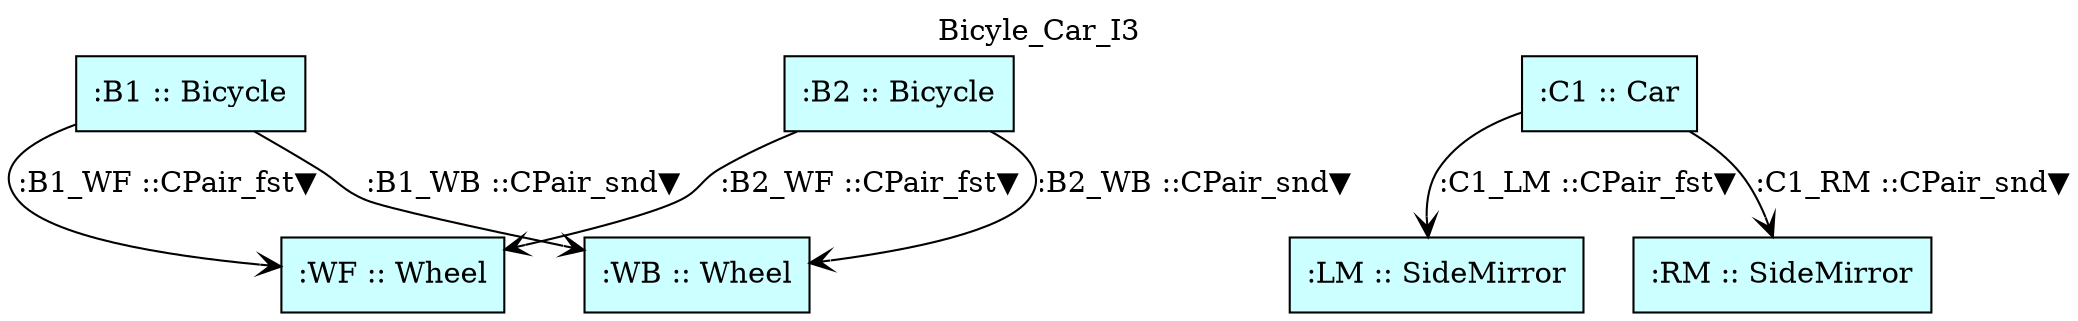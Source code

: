 digraph {graph[label=Bicyle_Car_I3,labelloc=tl,labelfontsize=12];
"B1"[shape=box,fillcolor="#CCFFFF",style = filled,label=":B1 :: Bicycle"];
"WF"[shape=box,fillcolor="#CCFFFF",style = filled,label=":WF :: Wheel"];
"WB"[shape=box,fillcolor="#CCFFFF",style = filled,label=":WB :: Wheel"];
"B2"[shape=box,fillcolor="#CCFFFF",style = filled,label=":B2 :: Bicycle"];
"C1"[shape=box,fillcolor="#CCFFFF",style = filled,label=":C1 :: Car"];
"LM"[shape=box,fillcolor="#CCFFFF",style = filled,label=":LM :: SideMirror"];
"RM"[shape=box,fillcolor="#CCFFFF",style = filled,label=":RM :: SideMirror"];

"B1"->"WF"[label=":B1_WF ::CPair_fst▼",arrowhead=vee];
"B1"->"WB"[label=":B1_WB ::CPair_snd▼",arrowhead=vee];
"B2"->"WF"[label=":B2_WF ::CPair_fst▼",arrowhead=vee];
"B2"->"WB"[label=":B2_WB ::CPair_snd▼",arrowhead=vee];
"C1"->"LM"[label=":C1_LM ::CPair_fst▼",arrowhead=vee];
"C1"->"RM"[label=":C1_RM ::CPair_snd▼",arrowhead=vee];
}